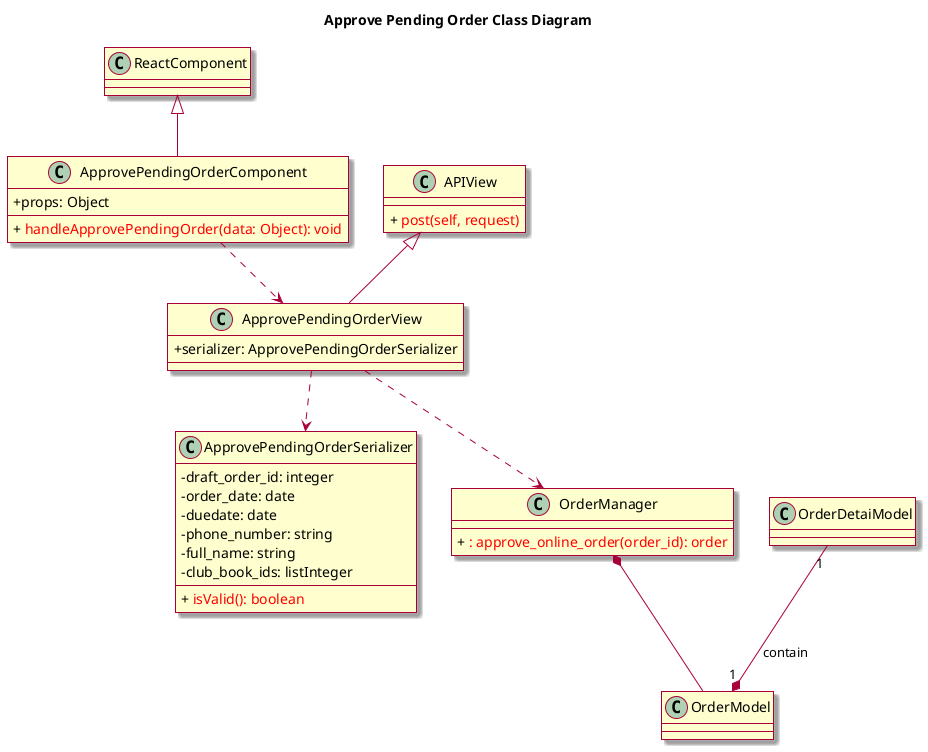 @startuml
skin rose
skinparam classAttributeIconSize 0

title Approve Pending Order Class Diagram
class ReactComponent

class ApprovePendingOrderComponent {
	+ props: Object
	+ {method} <color:red> handleApprovePendingOrder(data: Object): void
}

class ApprovePendingOrderView {
	+ serializer: ApprovePendingOrderSerializer
}

class APIView {
	+ {method} <color:red> post(self, request)
}

class ApprovePendingOrderSerializer {
    - draft_order_id: integer
	- order_date: date
	- duedate: date
	- phone_number: string
	- full_name: string
	- club_book_ids: listInteger
	+ {method} <color:red> isValid(): boolean
}



class OrderManager {
	+ {method} <color:red> : approve_online_order(order_id): order
}

class OrderModel 
class OrderDetaiModel

ReactComponent <|-- ApprovePendingOrderComponent
APIView <|-- ApprovePendingOrderView
ApprovePendingOrderComponent ..> ApprovePendingOrderView
ApprovePendingOrderView ..> ApprovePendingOrderSerializer
ApprovePendingOrderView ..> OrderManager
OrderManager *-- OrderModel
OrderDetaiModel "1" --* "1" OrderModel :contain
@enduml
